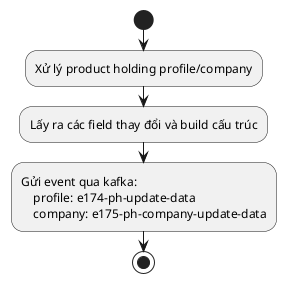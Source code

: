 @startuml

start
:Xử lý product holding profile/company;
:Lấy ra các field thay đổi và build cấu trúc;
:Gửi event qua kafka:
    profile: e174-ph-update-data
    company: e175-ph-company-update-data;

stop
@enduml

